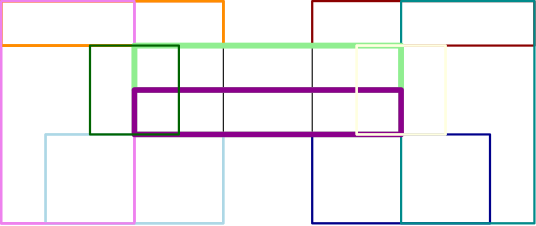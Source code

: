<?xml version="1.0"?>
<!DOCTYPE ipe SYSTEM "ipe.dtd">
<ipe version="70218" creator="Ipe 7.2.29">
<info created="D:20250913134408" modified="D:20250913142152"/>
<ipestyle name="basic">
<symbol name="arrow/arc(spx)">
<path stroke="sym-stroke" fill="sym-stroke" pen="sym-pen">
0 0 m
-1 0.333 l
-1 -0.333 l
h
</path>
</symbol>
<symbol name="arrow/farc(spx)">
<path stroke="sym-stroke" fill="white" pen="sym-pen">
0 0 m
-1 0.333 l
-1 -0.333 l
h
</path>
</symbol>
<symbol name="arrow/ptarc(spx)">
<path stroke="sym-stroke" fill="sym-stroke" pen="sym-pen">
0 0 m
-1 0.333 l
-0.8 0 l
-1 -0.333 l
h
</path>
</symbol>
<symbol name="arrow/fptarc(spx)">
<path stroke="sym-stroke" fill="white" pen="sym-pen">
0 0 m
-1 0.333 l
-0.8 0 l
-1 -0.333 l
h
</path>
</symbol>
<symbol name="mark/circle(sx)" transformations="translations">
<path fill="sym-stroke">
0.6 0 0 0.6 0 0 e
0.4 0 0 0.4 0 0 e
</path>
</symbol>
<symbol name="mark/disk(sx)" transformations="translations">
<path fill="sym-stroke">
0.6 0 0 0.6 0 0 e
</path>
</symbol>
<symbol name="mark/fdisk(sfx)" transformations="translations">
<group>
<path fill="sym-fill">
0.5 0 0 0.5 0 0 e
</path>
<path fill="sym-stroke" fillrule="eofill">
0.6 0 0 0.6 0 0 e
0.4 0 0 0.4 0 0 e
</path>
</group>
</symbol>
<symbol name="mark/box(sx)" transformations="translations">
<path fill="sym-stroke" fillrule="eofill">
-0.6 -0.6 m
0.6 -0.6 l
0.6 0.6 l
-0.6 0.6 l
h
-0.4 -0.4 m
0.4 -0.4 l
0.4 0.4 l
-0.4 0.4 l
h
</path>
</symbol>
<symbol name="mark/square(sx)" transformations="translations">
<path fill="sym-stroke">
-0.6 -0.6 m
0.6 -0.6 l
0.6 0.6 l
-0.6 0.6 l
h
</path>
</symbol>
<symbol name="mark/fsquare(sfx)" transformations="translations">
<group>
<path fill="sym-fill">
-0.5 -0.5 m
0.5 -0.5 l
0.5 0.5 l
-0.5 0.5 l
h
</path>
<path fill="sym-stroke" fillrule="eofill">
-0.6 -0.6 m
0.6 -0.6 l
0.6 0.6 l
-0.6 0.6 l
h
-0.4 -0.4 m
0.4 -0.4 l
0.4 0.4 l
-0.4 0.4 l
h
</path>
</group>
</symbol>
<symbol name="mark/cross(sx)" transformations="translations">
<group>
<path fill="sym-stroke">
-0.43 -0.57 m
0.57 0.43 l
0.43 0.57 l
-0.57 -0.43 l
h
</path>
<path fill="sym-stroke">
-0.43 0.57 m
0.57 -0.43 l
0.43 -0.57 l
-0.57 0.43 l
h
</path>
</group>
</symbol>
<symbol name="arrow/fnormal(spx)">
<path stroke="sym-stroke" fill="white" pen="sym-pen">
0 0 m
-1 0.333 l
-1 -0.333 l
h
</path>
</symbol>
<symbol name="arrow/pointed(spx)">
<path stroke="sym-stroke" fill="sym-stroke" pen="sym-pen">
0 0 m
-1 0.333 l
-0.8 0 l
-1 -0.333 l
h
</path>
</symbol>
<symbol name="arrow/fpointed(spx)">
<path stroke="sym-stroke" fill="white" pen="sym-pen">
0 0 m
-1 0.333 l
-0.8 0 l
-1 -0.333 l
h
</path>
</symbol>
<symbol name="arrow/linear(spx)">
<path stroke="sym-stroke" pen="sym-pen">
-1 0.333 m
0 0 l
-1 -0.333 l
</path>
</symbol>
<symbol name="arrow/fdouble(spx)">
<path stroke="sym-stroke" fill="white" pen="sym-pen">
0 0 m
-1 0.333 l
-1 -0.333 l
h
-1 0 m
-2 0.333 l
-2 -0.333 l
h
</path>
</symbol>
<symbol name="arrow/double(spx)">
<path stroke="sym-stroke" fill="sym-stroke" pen="sym-pen">
0 0 m
-1 0.333 l
-1 -0.333 l
h
-1 0 m
-2 0.333 l
-2 -0.333 l
h
</path>
</symbol>
<symbol name="arrow/mid-normal(spx)">
<path stroke="sym-stroke" fill="sym-stroke" pen="sym-pen">
0.5 0 m
-0.5 0.333 l
-0.5 -0.333 l
h
</path>
</symbol>
<symbol name="arrow/mid-fnormal(spx)">
<path stroke="sym-stroke" fill="white" pen="sym-pen">
0.5 0 m
-0.5 0.333 l
-0.5 -0.333 l
h
</path>
</symbol>
<symbol name="arrow/mid-pointed(spx)">
<path stroke="sym-stroke" fill="sym-stroke" pen="sym-pen">
0.5 0 m
-0.5 0.333 l
-0.3 0 l
-0.5 -0.333 l
h
</path>
</symbol>
<symbol name="arrow/mid-fpointed(spx)">
<path stroke="sym-stroke" fill="white" pen="sym-pen">
0.5 0 m
-0.5 0.333 l
-0.3 0 l
-0.5 -0.333 l
h
</path>
</symbol>
<symbol name="arrow/mid-double(spx)">
<path stroke="sym-stroke" fill="sym-stroke" pen="sym-pen">
1 0 m
0 0.333 l
0 -0.333 l
h
0 0 m
-1 0.333 l
-1 -0.333 l
h
</path>
</symbol>
<symbol name="arrow/mid-fdouble(spx)">
<path stroke="sym-stroke" fill="white" pen="sym-pen">
1 0 m
0 0.333 l
0 -0.333 l
h
0 0 m
-1 0.333 l
-1 -0.333 l
h
</path>
</symbol>
<anglesize name="22.5 deg" value="22.5"/>
<anglesize name="30 deg" value="30"/>
<anglesize name="45 deg" value="45"/>
<anglesize name="60 deg" value="60"/>
<anglesize name="90 deg" value="90"/>
<arrowsize name="large" value="10"/>
<arrowsize name="small" value="5"/>
<arrowsize name="tiny" value="3"/>
<color name="blue" value="0 0 1"/>
<color name="brown" value="0.647 0.165 0.165"/>
<color name="darkblue" value="0 0 0.545"/>
<color name="darkcyan" value="0 0.545 0.545"/>
<color name="darkgray" value="0.663"/>
<color name="darkgreen" value="0 0.392 0"/>
<color name="darkmagenta" value="0.545 0 0.545"/>
<color name="darkorange" value="1 0.549 0"/>
<color name="darkred" value="0.545 0 0"/>
<color name="gold" value="1 0.843 0"/>
<color name="gray" value="0.745"/>
<color name="green" value="0 1 0"/>
<color name="lightblue" value="0.678 0.847 0.902"/>
<color name="lightcyan" value="0.878 1 1"/>
<color name="lightgray" value="0.827"/>
<color name="lightgreen" value="0.565 0.933 0.565"/>
<color name="lightyellow" value="1 1 0.878"/>
<color name="navy" value="0 0 0.502"/>
<color name="orange" value="1 0.647 0"/>
<color name="pink" value="1 0.753 0.796"/>
<color name="purple" value="0.627 0.125 0.941"/>
<color name="red" value="1 0 0"/>
<color name="seagreen" value="0.18 0.545 0.341"/>
<color name="turquoise" value="0.251 0.878 0.816"/>
<color name="violet" value="0.933 0.51 0.933"/>
<color name="yellow" value="1 1 0"/>
<dashstyle name="dash dot dotted" value="[4 2 1 2 1 2] 0"/>
<dashstyle name="dash dotted" value="[4 2 1 2] 0"/>
<dashstyle name="dashed" value="[4] 0"/>
<dashstyle name="dotted" value="[1 3] 0"/>
<gridsize name="10 pts (~3.5 mm)" value="10"/>
<gridsize name="14 pts (~5 mm)" value="14"/>
<gridsize name="16 pts (~6 mm)" value="16"/>
<gridsize name="20 pts (~7 mm)" value="20"/>
<gridsize name="28 pts (~10 mm)" value="28"/>
<gridsize name="32 pts (~12 mm)" value="32"/>
<gridsize name="4 pts" value="4"/>
<gridsize name="56 pts (~20 mm)" value="56"/>
<gridsize name="8 pts (~3 mm)" value="8"/>
<opacity name="10%" value="0.1"/>
<opacity name="30%" value="0.3"/>
<opacity name="50%" value="0.5"/>
<opacity name="75%" value="0.75"/>
<pen name="fat" value="1.2"/>
<pen name="heavier" value="0.8"/>
<pen name="ultrafat" value="2"/>
<symbolsize name="large" value="5"/>
<symbolsize name="small" value="2"/>
<symbolsize name="tiny" value="1.1"/>
<textsize name="Huge" value="\Huge"/>
<textsize name="LARGE" value="\LARGE"/>
<textsize name="Large" value="\Large"/>
<textsize name="footnote" value="\footnotesize"/>
<textsize name="huge" value="\huge"/>
<textsize name="large" value="\large"/>
<textsize name="script" value="\scriptsize"/>
<textsize name="small" value="\small"/>
<textsize name="tiny" value="\tiny"/>
<textstyle name="center" begin="\begin{center}" end="\end{center}"/>
<textstyle name="item" begin="\begin{itemize}\item{}" end="\end{itemize}"/>
<textstyle name="itemize" begin="\begin{itemize}" end="\end{itemize}"/>
<tiling name="falling" angle="-60" step="4" width="1"/>
<tiling name="rising" angle="30" step="4" width="1"/>
</ipestyle>
<page>
<layer name="alpha"/>
<view layers="alpha" active="alpha"/>
<path layer="alpha" stroke="black">
128 768 m
128 688 l
208 688 l
208 768 l
h
</path>
<path stroke="black">
224 688 m
224 688 l
224 688 l
224 688 l
h
</path>
<path stroke="black">
240 688 m
240 768 l
320 768 l
320 688 l
h
</path>
<path stroke="lightgreen" pen="fat">
176 752 m
176 752 l
176 752 l
176 752 l
h
</path>
<path stroke="lightgreen" pen="fat">
176 752 m
176 720 l
272 720 l
272 752 l
h
</path>
<path stroke="darkorange" pen="heavier">
272 720 m
272 720 l
272 720 l
272 720 l
h
</path>
<path stroke="darkorange" pen="heavier">
128 768 m
128 752 l
208 752 l
208 768 l
h
</path>
<path stroke="violet" pen="heavier">
208 768 m
208 768 l
160 768 l
160 768 l
h
</path>
<path stroke="violet" pen="heavier">
128 768 m
128 688 l
176 688 l
176 768 l
h
</path>
<path stroke="darkorange" pen="heavier">
176 688 m
176 688 l
176 688 l
176 688 l
h
</path>
<path stroke="darkorange" pen="heavier">
208 752 m
208 768 l
128 768 l
128 752 l
h
</path>
<path stroke="lightblue" pen="heavier">
192 768 m
192 768 l
192 768 l
192 768 l
h
</path>
<path stroke="lightgreen" pen="fat">
208 688 m
208 688 l
208 688 l
208 688 l
h
</path>
<path stroke="lightgreen" pen="fat">
176 752 m
176 720 l
272 720 l
272 752 l
h
</path>
<path stroke="violet" pen="heavier">
272 720 m
272 720 l
272 720 l
272 720 l
h
</path>
<path stroke="violet" pen="heavier">
176 688 m
176 768 l
128 768 l
128 688 l
h
</path>
<path stroke="darkorange" pen="heavier">
128 768 m
128 768 l
128 768 l
128 768 l
h
</path>
<path stroke="darkorange" pen="heavier">
128 768 m
128 752 l
208 752 l
208 768 l
h
</path>
<path stroke="darkorange" pen="heavier">
208 752 m
208 752 l
208 752 l
208 752 l
h
</path>
<path stroke="lightblue" pen="heavier">
144 720 m
144 688 l
208 688 l
208 720 l
h
</path>
<path stroke="lightgreen" pen="ultrafat">
224 752 m
224 752 l
224 752 l
224 752 l
h
</path>
<path stroke="lightgreen" pen="ultrafat">
176 752 m
176 720 l
272 720 l
272 752 l
h
</path>
<path stroke="lightblue" pen="heavier">
224 736 m
224 736 l
224 736 l
224 736 l
h
</path>
<path stroke="lightblue" pen="heavier">
144 720 m
144 688 l
208 688 l
208 720 l
h
</path>
<path stroke="darkorange" pen="heavier">
208 688 m
208 688 l
208 688 l
208 688 l
h
</path>
<path stroke="darkorange" pen="heavier">
128 768 m
128 752 l
208 752 l
208 768 l
h
</path>
<path stroke="violet" pen="heavier">
208 752 m
208 752 l
208 752 l
208 752 l
h
</path>
<path stroke="violet" pen="heavier">
128 768 m
128 688 l
176 688 l
176 768 l
h
</path>
<path stroke="darkblue" pen="heavier">
176 688 m
176 688 l
176 688 l
176 688 l
h
</path>
<path stroke="darkblue" pen="heavier">
304 720 m
304 688 l
240 688 l
240 720 l
h
</path>
<path stroke="darkred" pen="heavier">
240 688 m
240 688 l
240 688 l
240 688 l
h
</path>
<path stroke="darkred" pen="heavier">
320 752 m
320 768 l
240 768 l
240 752 l
h
</path>
<path stroke="darkcyan" pen="heavier">
240 768 m
240 768 l
240 768 l
240 768 l
h
</path>
<path stroke="darkcyan" pen="heavier">
272 768 m
272 688 l
320 688 l
320 768 l
h
</path>
<path stroke="lightgreen" pen="heavier">
320 688 m
320 688 l
320 688 l
320 688 l
h
</path>
<path stroke="lightgreen" pen="heavier">
176 752 m
176 736 l
272 736 l
272 752 l
h
</path>
<path stroke="lightgreen" pen="heavier">
272 736 m
272 736 l
272 736 l
272 736 l
h
</path>
<path stroke="lightgreen" pen="ultrafat">
272 736 m
272 736 l
272 736 l
272 736 l
h
</path>
<path stroke="lightgreen" pen="ultrafat">
176 752 m
176 736 l
272 736 l
272 752 l
h
</path>
<path stroke="darkmagenta" pen="ultrafat">
272 736 m
272 736 l
272 736 l
272 736 l
h
</path>
<path stroke="darkmagenta" pen="ultrafat">
176 736 m
176 720 l
272 720 l
272 736 l
h
</path>
<path stroke="darkgreen" pen="heavier">
272 720 m
272 720 l
272 720 l
272 720 l
h
</path>
<path stroke="darkgreen" pen="heavier">
160 752 m
160 720 l
192 720 l
192 752 l
h
</path>
<path stroke="lightyellow" pen="heavier">
192 720 m
192 720 l
192 720 l
192 720 l
h
</path>
<path stroke="lightyellow" pen="heavier">
256 752 m
256 720 l
288 720 l
288 752 l
h
</path>
<path stroke="lightyellow" pen="heavier">
288 720 m
288 720 l
288 720 l
288 720 l
h
</path>
<path stroke="lightyellow" pen="heavier">
288 720 m
288 752 l
256 752 l
256 720 l
h
</path>
<path stroke="lightgray" pen="heavier">
288 720 m
288 720 l
288 720 l
288 720 l
h
</path>
</page>
</ipe>
